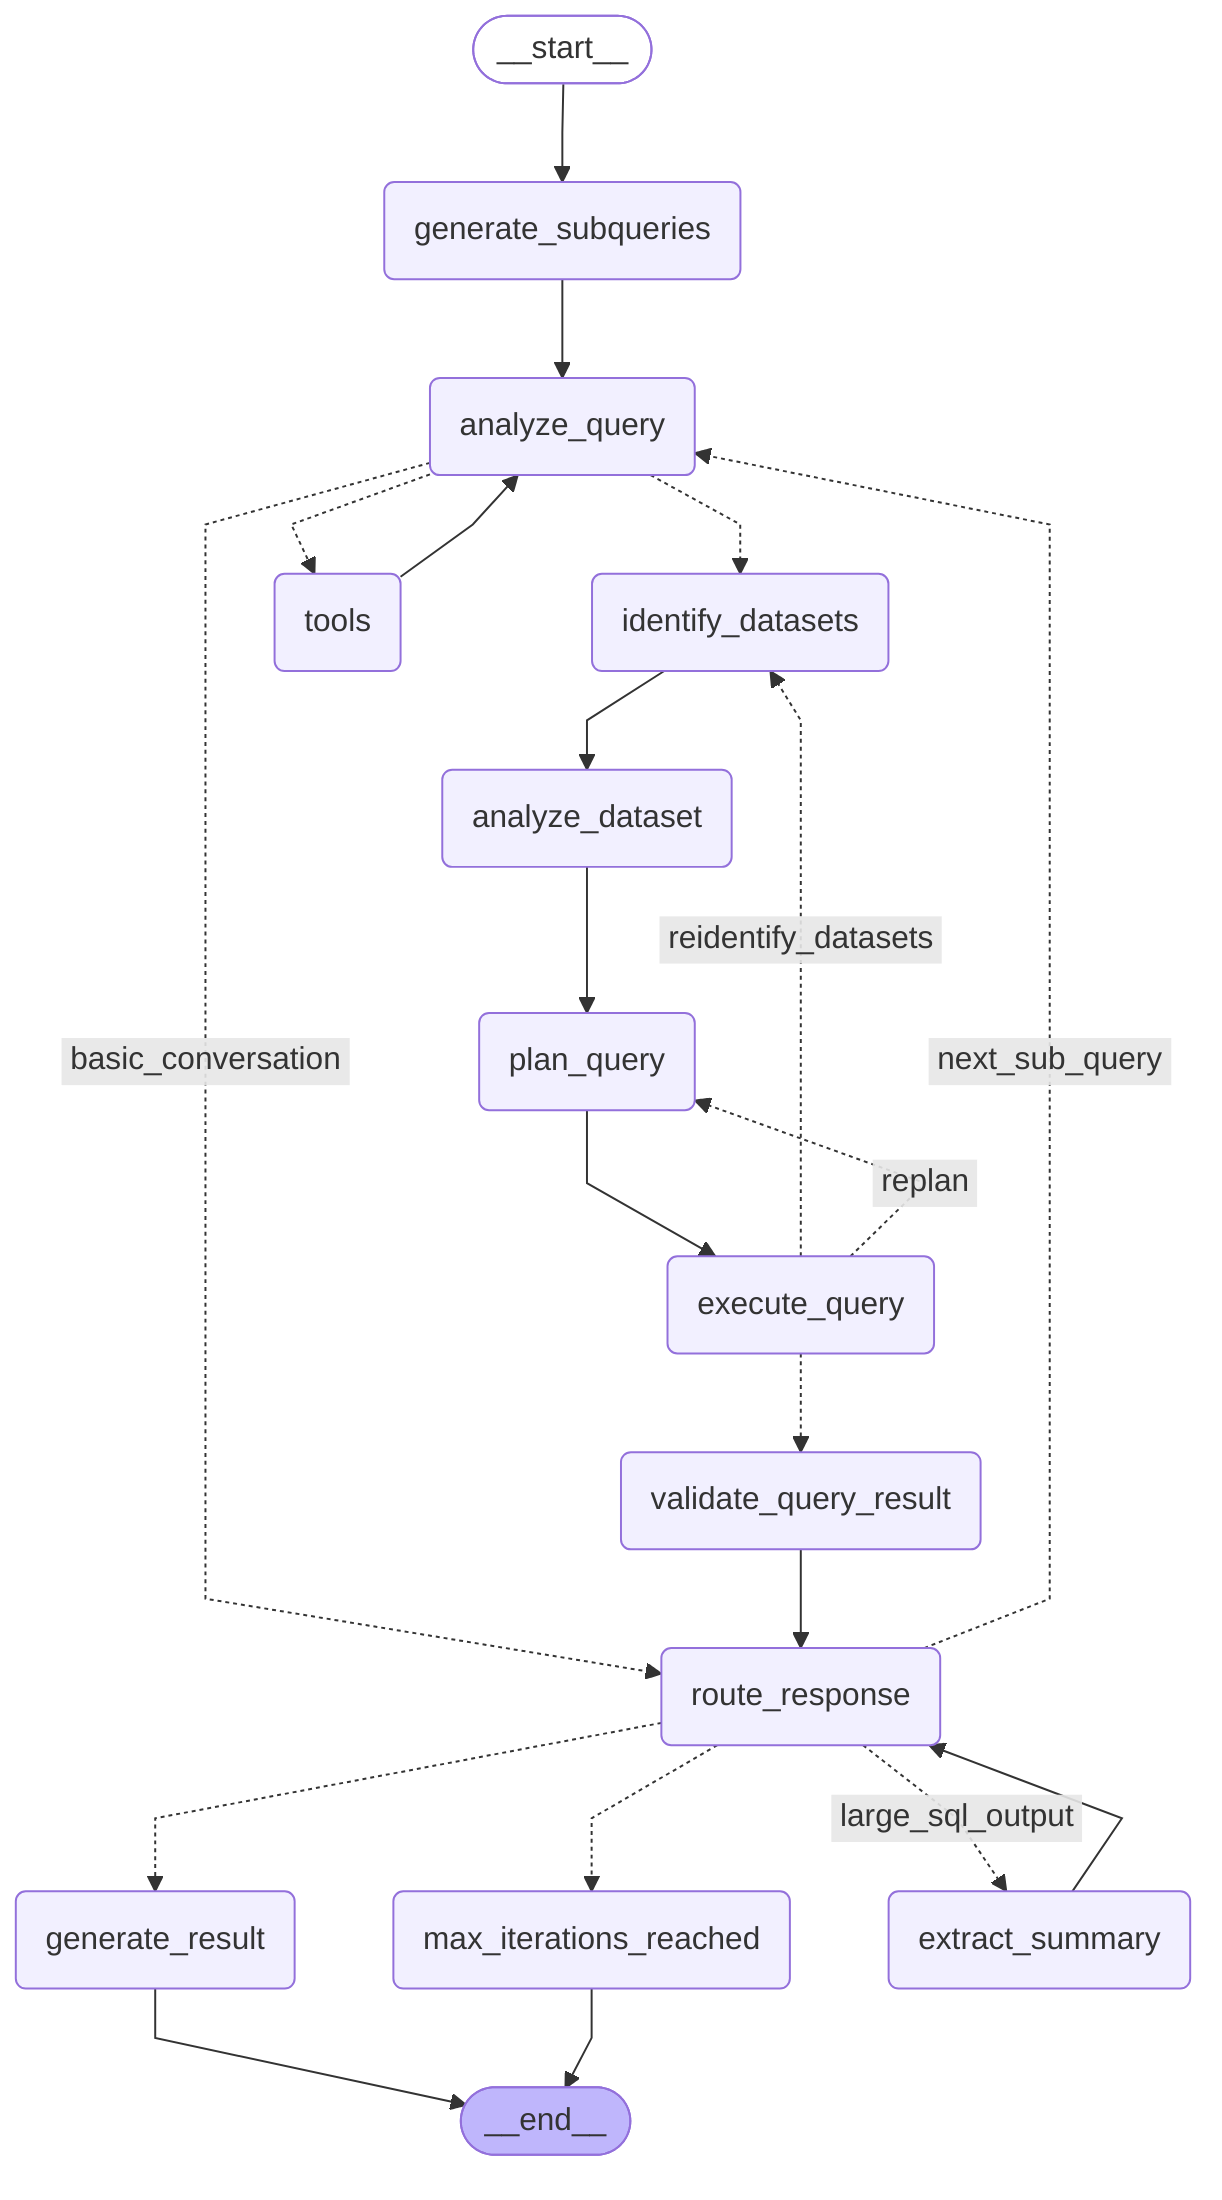 ---
config:
  flowchart:
    curve: linear
---
graph TD;
	__start__([<p>__start__</p>]):::first
	generate_subqueries(generate_subqueries)
	identify_datasets(identify_datasets)
	analyze_query(analyze_query)
	plan_query(plan_query)
	execute_query(execute_query)
	generate_result(generate_result)
	max_iterations_reached(max_iterations_reached)
	analyze_dataset(analyze_dataset)
	validate_query_result(validate_query_result)
	extract_summary(extract_summary)
	tools(tools)
	route_response(route_response)
	__end__([<p>__end__</p>]):::last
	__start__ --> generate_subqueries;
	analyze_dataset --> plan_query;
	analyze_query -.-> identify_datasets;
	analyze_query -. &nbsp;basic_conversation&nbsp; .-> route_response;
	analyze_query -.-> tools;
	execute_query -. &nbsp;reidentify_datasets&nbsp; .-> identify_datasets;
	execute_query -. &nbsp;replan&nbsp; .-> plan_query;
	execute_query -.-> validate_query_result;
	extract_summary --> route_response;
	generate_subqueries --> analyze_query;
	identify_datasets --> analyze_dataset;
	plan_query --> execute_query;
	route_response -. &nbsp;next_sub_query&nbsp; .-> analyze_query;
	route_response -. &nbsp;large_sql_output&nbsp; .-> extract_summary;
	route_response -.-> generate_result;
	route_response -.-> max_iterations_reached;
	tools --> analyze_query;
	validate_query_result --> route_response;
	generate_result --> __end__;
	max_iterations_reached --> __end__;
	classDef default fill:#f2f0ff,line-height:1.2
	classDef first fill-opacity:0
	classDef last fill:#bfb6fc